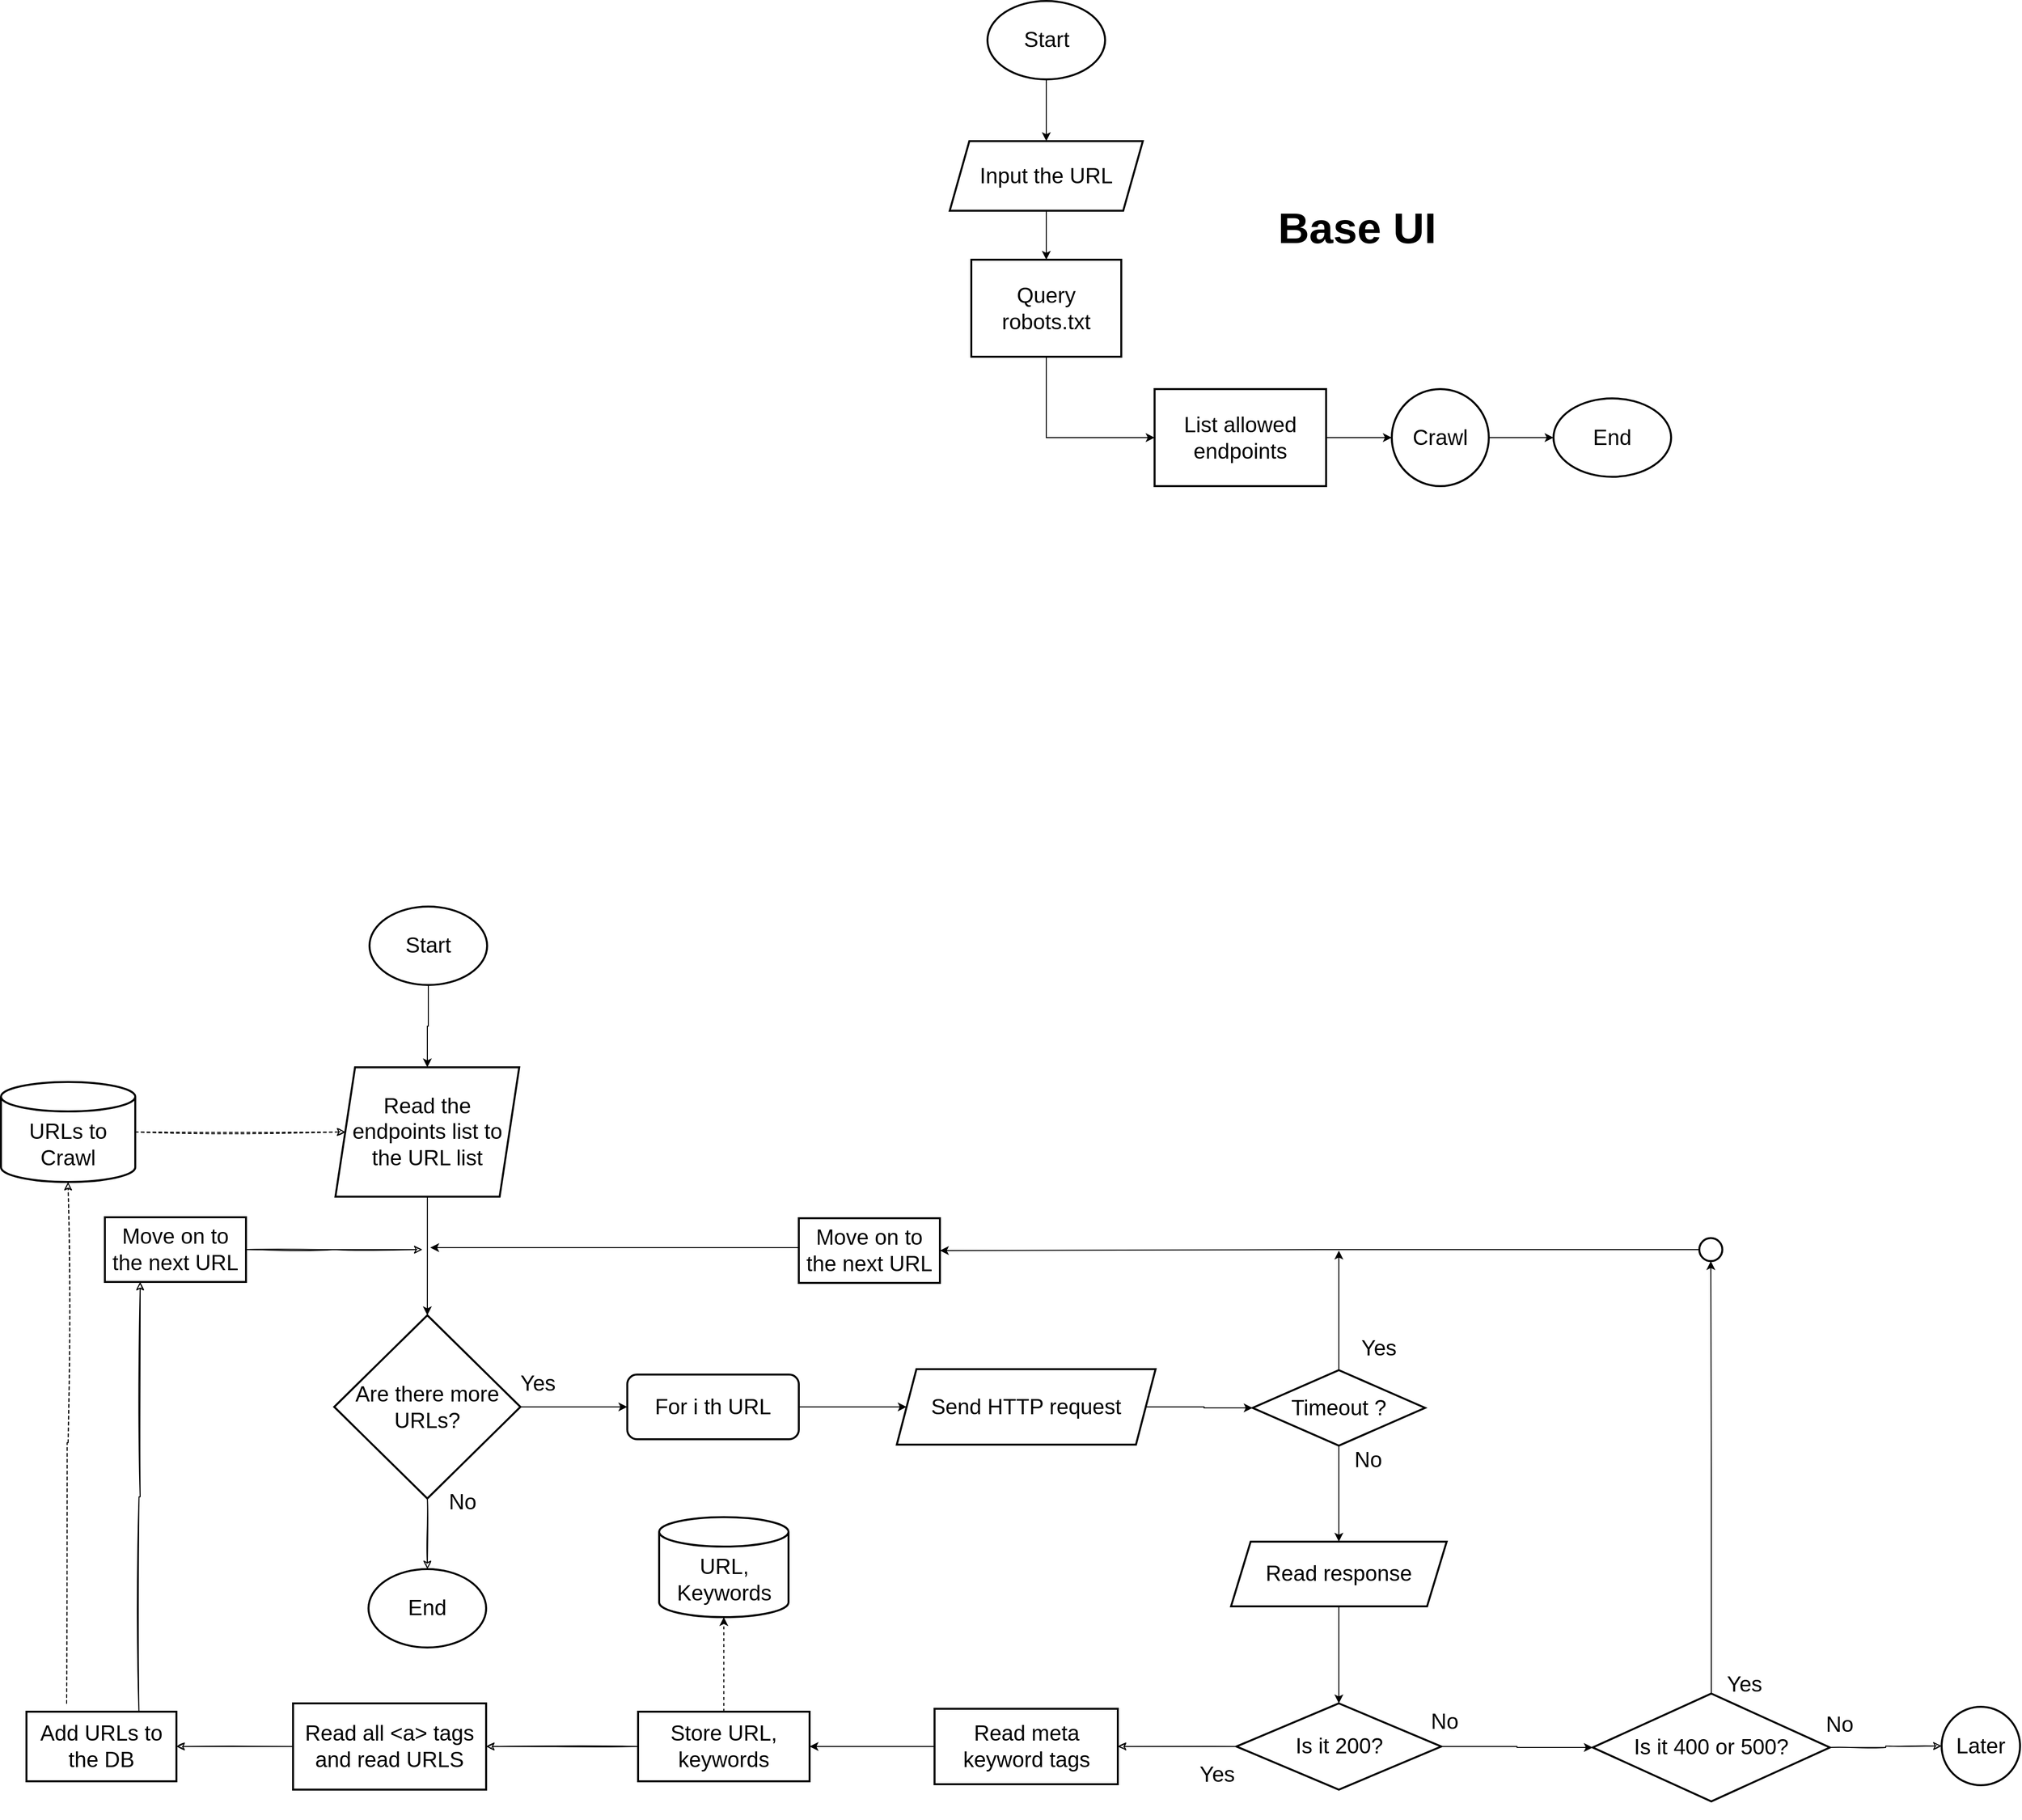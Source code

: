 <mxfile version="20.6.2" type="device"><diagram id="cZR2GcxtPwBJmY5NvZAr" name="Page-1"><mxGraphModel dx="4295" dy="1548" grid="1" gridSize="11" guides="1" tooltips="1" connect="1" arrows="1" fold="1" page="1" pageScale="1" pageWidth="1700" pageHeight="1100" math="0" shadow="0"><root><mxCell id="0"/><mxCell id="1" parent="0"/><mxCell id="v8fiwkQRdYRGYKi5AlX2-26" value="" style="group" parent="1" vertex="1" connectable="0"><mxGeometry x="429" y="264" width="736" height="495" as="geometry"/></mxCell><mxCell id="v8fiwkQRdYRGYKi5AlX2-3" value="Input the URL" style="shape=parallelogram;perimeter=parallelogramPerimeter;whiteSpace=wrap;html=1;fixedSize=1;strokeWidth=2;fontSize=22;" parent="v8fiwkQRdYRGYKi5AlX2-26" vertex="1"><mxGeometry y="143" width="197" height="71" as="geometry"/></mxCell><mxCell id="v8fiwkQRdYRGYKi5AlX2-5" style="edgeStyle=orthogonalEdgeStyle;rounded=0;orthogonalLoop=1;jettySize=auto;html=1;fontSize=22;jumpSize=6;" parent="v8fiwkQRdYRGYKi5AlX2-26" source="v8fiwkQRdYRGYKi5AlX2-4" target="v8fiwkQRdYRGYKi5AlX2-3" edge="1"><mxGeometry relative="1" as="geometry"/></mxCell><mxCell id="v8fiwkQRdYRGYKi5AlX2-4" value="Start" style="ellipse;whiteSpace=wrap;html=1;strokeWidth=2;fontSize=22;" parent="v8fiwkQRdYRGYKi5AlX2-26" vertex="1"><mxGeometry x="38.5" width="120" height="80" as="geometry"/></mxCell><mxCell id="v8fiwkQRdYRGYKi5AlX2-7" value="Query robots.txt" style="rounded=0;whiteSpace=wrap;html=1;strokeWidth=2;fontSize=22;" parent="v8fiwkQRdYRGYKi5AlX2-26" vertex="1"><mxGeometry x="22" y="264" width="153" height="99" as="geometry"/></mxCell><mxCell id="v8fiwkQRdYRGYKi5AlX2-8" style="edgeStyle=orthogonalEdgeStyle;rounded=0;jumpSize=6;orthogonalLoop=1;jettySize=auto;html=1;exitX=0.5;exitY=1;exitDx=0;exitDy=0;entryX=0.5;entryY=0;entryDx=0;entryDy=0;fontSize=22;" parent="v8fiwkQRdYRGYKi5AlX2-26" source="v8fiwkQRdYRGYKi5AlX2-3" target="v8fiwkQRdYRGYKi5AlX2-7" edge="1"><mxGeometry relative="1" as="geometry"/></mxCell><mxCell id="v8fiwkQRdYRGYKi5AlX2-10" value="List allowed endpoints" style="rounded=0;whiteSpace=wrap;html=1;strokeWidth=2;fontSize=22;" parent="v8fiwkQRdYRGYKi5AlX2-26" vertex="1"><mxGeometry x="209" y="396" width="175" height="99" as="geometry"/></mxCell><mxCell id="v8fiwkQRdYRGYKi5AlX2-11" style="edgeStyle=orthogonalEdgeStyle;rounded=0;jumpSize=6;orthogonalLoop=1;jettySize=auto;html=1;exitX=0.5;exitY=1;exitDx=0;exitDy=0;entryX=0;entryY=0.5;entryDx=0;entryDy=0;fontSize=22;" parent="v8fiwkQRdYRGYKi5AlX2-26" source="v8fiwkQRdYRGYKi5AlX2-7" target="v8fiwkQRdYRGYKi5AlX2-10" edge="1"><mxGeometry relative="1" as="geometry"/></mxCell><mxCell id="v8fiwkQRdYRGYKi5AlX2-16" value="Crawl" style="ellipse;whiteSpace=wrap;html=1;aspect=fixed;strokeWidth=2;fontSize=22;" parent="v8fiwkQRdYRGYKi5AlX2-26" vertex="1"><mxGeometry x="451" y="396" width="99" height="99" as="geometry"/></mxCell><mxCell id="v8fiwkQRdYRGYKi5AlX2-22" style="edgeStyle=orthogonalEdgeStyle;rounded=0;jumpSize=6;orthogonalLoop=1;jettySize=auto;html=1;entryX=0;entryY=0.5;entryDx=0;entryDy=0;fontSize=22;" parent="v8fiwkQRdYRGYKi5AlX2-26" source="v8fiwkQRdYRGYKi5AlX2-10" target="v8fiwkQRdYRGYKi5AlX2-16" edge="1"><mxGeometry relative="1" as="geometry"/></mxCell><mxCell id="v8fiwkQRdYRGYKi5AlX2-23" value="End" style="ellipse;whiteSpace=wrap;html=1;strokeWidth=2;fontSize=22;" parent="v8fiwkQRdYRGYKi5AlX2-26" vertex="1"><mxGeometry x="616" y="405.5" width="120" height="80" as="geometry"/></mxCell><mxCell id="v8fiwkQRdYRGYKi5AlX2-24" style="edgeStyle=orthogonalEdgeStyle;rounded=0;jumpSize=6;orthogonalLoop=1;jettySize=auto;html=1;exitX=1;exitY=0.5;exitDx=0;exitDy=0;entryX=0;entryY=0.5;entryDx=0;entryDy=0;fontSize=22;" parent="v8fiwkQRdYRGYKi5AlX2-26" source="v8fiwkQRdYRGYKi5AlX2-16" target="v8fiwkQRdYRGYKi5AlX2-23" edge="1"><mxGeometry relative="1" as="geometry"/></mxCell><mxCell id="v8fiwkQRdYRGYKi5AlX2-25" value="&lt;h1&gt;Base UI&lt;/h1&gt;" style="text;html=1;strokeColor=none;fillColor=none;spacing=5;spacingTop=-20;whiteSpace=wrap;overflow=hidden;rounded=0;strokeWidth=2;fontSize=22;" parent="v8fiwkQRdYRGYKi5AlX2-26" vertex="1"><mxGeometry x="330" y="187" width="190" height="120" as="geometry"/></mxCell><mxCell id="v8fiwkQRdYRGYKi5AlX2-33" style="edgeStyle=orthogonalEdgeStyle;rounded=0;jumpSize=6;orthogonalLoop=1;jettySize=auto;html=1;entryX=0.5;entryY=0;entryDx=0;entryDy=0;fontSize=22;" parent="1" source="v8fiwkQRdYRGYKi5AlX2-31" target="v8fiwkQRdYRGYKi5AlX2-32" edge="1"><mxGeometry relative="1" as="geometry"/></mxCell><mxCell id="v8fiwkQRdYRGYKi5AlX2-31" value="Start" style="ellipse;whiteSpace=wrap;html=1;strokeWidth=2;fontSize=22;" parent="1" vertex="1"><mxGeometry x="-163" y="1188" width="120" height="80" as="geometry"/></mxCell><mxCell id="v8fiwkQRdYRGYKi5AlX2-35" style="edgeStyle=orthogonalEdgeStyle;rounded=0;jumpSize=6;orthogonalLoop=1;jettySize=auto;html=1;entryX=0.5;entryY=0;entryDx=0;entryDy=0;fontSize=22;" parent="1" source="v8fiwkQRdYRGYKi5AlX2-32" target="v8fiwkQRdYRGYKi5AlX2-34" edge="1"><mxGeometry relative="1" as="geometry"/></mxCell><mxCell id="v8fiwkQRdYRGYKi5AlX2-32" value="Read the endpoints list to the URL list" style="shape=parallelogram;perimeter=parallelogramPerimeter;whiteSpace=wrap;html=1;fixedSize=1;strokeWidth=2;fontSize=22;" parent="1" vertex="1"><mxGeometry x="-197.75" y="1352" width="187.5" height="132" as="geometry"/></mxCell><mxCell id="v8fiwkQRdYRGYKi5AlX2-37" style="edgeStyle=orthogonalEdgeStyle;rounded=0;jumpSize=6;orthogonalLoop=1;jettySize=auto;html=1;entryX=0;entryY=0.5;entryDx=0;entryDy=0;fontSize=22;" parent="1" source="v8fiwkQRdYRGYKi5AlX2-34" target="v8fiwkQRdYRGYKi5AlX2-36" edge="1"><mxGeometry relative="1" as="geometry"/></mxCell><mxCell id="v8fiwkQRdYRGYKi5AlX2-39" style="edgeStyle=orthogonalEdgeStyle;rounded=0;jumpSize=6;orthogonalLoop=1;jettySize=auto;html=1;entryX=0;entryY=0.5;entryDx=0;entryDy=0;fontSize=22;" parent="1" source="v8fiwkQRdYRGYKi5AlX2-36" target="v8fiwkQRdYRGYKi5AlX2-38" edge="1"><mxGeometry relative="1" as="geometry"/></mxCell><mxCell id="v8fiwkQRdYRGYKi5AlX2-36" value="For i th URL" style="rounded=1;whiteSpace=wrap;html=1;strokeWidth=2;fontSize=22;" parent="1" vertex="1"><mxGeometry x="100" y="1665.5" width="175" height="66" as="geometry"/></mxCell><mxCell id="v8fiwkQRdYRGYKi5AlX2-43" style="edgeStyle=orthogonalEdgeStyle;rounded=0;jumpSize=6;orthogonalLoop=1;jettySize=auto;html=1;entryX=0;entryY=0.5;entryDx=0;entryDy=0;fontSize=22;" parent="1" source="v8fiwkQRdYRGYKi5AlX2-38" target="v8fiwkQRdYRGYKi5AlX2-42" edge="1"><mxGeometry relative="1" as="geometry"/></mxCell><mxCell id="v8fiwkQRdYRGYKi5AlX2-38" value="Send HTTP request" style="shape=parallelogram;perimeter=parallelogramPerimeter;whiteSpace=wrap;html=1;fixedSize=1;strokeWidth=2;fontSize=22;" parent="1" vertex="1"><mxGeometry x="375" y="1660" width="264" height="77" as="geometry"/></mxCell><mxCell id="ddEzLwWkRJKWU8Ji4nJ2-12" style="edgeStyle=orthogonalEdgeStyle;rounded=0;orthogonalLoop=1;jettySize=auto;html=1;entryX=0.5;entryY=0;entryDx=0;entryDy=0;fontSize=22;" edge="1" parent="1" source="v8fiwkQRdYRGYKi5AlX2-40" target="ddEzLwWkRJKWU8Ji4nJ2-11"><mxGeometry relative="1" as="geometry"/></mxCell><mxCell id="v8fiwkQRdYRGYKi5AlX2-40" value="Read response" style="shape=parallelogram;perimeter=parallelogramPerimeter;whiteSpace=wrap;html=1;fixedSize=1;strokeWidth=2;fontSize=22;" parent="1" vertex="1"><mxGeometry x="716" y="1836" width="220" height="66" as="geometry"/></mxCell><mxCell id="v8fiwkQRdYRGYKi5AlX2-44" style="edgeStyle=orthogonalEdgeStyle;rounded=0;jumpSize=6;orthogonalLoop=1;jettySize=auto;html=1;exitX=0.5;exitY=1;exitDx=0;exitDy=0;entryX=0.5;entryY=0;entryDx=0;entryDy=0;fontSize=22;" parent="1" source="v8fiwkQRdYRGYKi5AlX2-42" target="v8fiwkQRdYRGYKi5AlX2-40" edge="1"><mxGeometry relative="1" as="geometry"/></mxCell><mxCell id="ddEzLwWkRJKWU8Ji4nJ2-7" value="" style="group" vertex="1" connectable="0" parent="1"><mxGeometry x="-199" y="1605" width="238" height="206" as="geometry"/></mxCell><mxCell id="v8fiwkQRdYRGYKi5AlX2-52" value="" style="group" parent="ddEzLwWkRJKWU8Ji4nJ2-7" vertex="1" connectable="0"><mxGeometry width="190" height="206" as="geometry"/></mxCell><mxCell id="v8fiwkQRdYRGYKi5AlX2-34" value="Are there more URLs?" style="rhombus;whiteSpace=wrap;html=1;strokeWidth=2;fontSize=22;" parent="v8fiwkQRdYRGYKi5AlX2-52" vertex="1"><mxGeometry width="190" height="187" as="geometry"/></mxCell><mxCell id="v8fiwkQRdYRGYKi5AlX2-51" value="No" style="text;html=1;strokeColor=none;fillColor=none;align=center;verticalAlign=middle;whiteSpace=wrap;rounded=0;strokeWidth=2;fontSize=22;" parent="v8fiwkQRdYRGYKi5AlX2-52" vertex="1"><mxGeometry x="101" y="176" width="60" height="30" as="geometry"/></mxCell><mxCell id="ddEzLwWkRJKWU8Ji4nJ2-6" value="&lt;font style=&quot;font-size: 22px;&quot;&gt;Yes&lt;/font&gt;" style="text;html=1;strokeColor=none;fillColor=none;align=center;verticalAlign=middle;whiteSpace=wrap;rounded=0;fontSize=22;" vertex="1" parent="ddEzLwWkRJKWU8Ji4nJ2-7"><mxGeometry x="178" y="55" width="60" height="30" as="geometry"/></mxCell><mxCell id="ddEzLwWkRJKWU8Ji4nJ2-8" value="" style="group" vertex="1" connectable="0" parent="1"><mxGeometry x="738" y="1624" width="176" height="144" as="geometry"/></mxCell><mxCell id="v8fiwkQRdYRGYKi5AlX2-50" value="" style="group" parent="ddEzLwWkRJKWU8Ji4nJ2-8" vertex="1" connectable="0"><mxGeometry y="37" width="176" height="107" as="geometry"/></mxCell><mxCell id="v8fiwkQRdYRGYKi5AlX2-42" value="Timeout ?" style="rhombus;whiteSpace=wrap;html=1;strokeWidth=2;fontSize=22;" parent="v8fiwkQRdYRGYKi5AlX2-50" vertex="1"><mxGeometry width="176" height="77" as="geometry"/></mxCell><mxCell id="v8fiwkQRdYRGYKi5AlX2-45" value="No" style="text;html=1;strokeColor=none;fillColor=none;align=center;verticalAlign=middle;whiteSpace=wrap;rounded=0;strokeWidth=2;fontSize=22;" parent="v8fiwkQRdYRGYKi5AlX2-50" vertex="1"><mxGeometry x="88" y="77" width="60" height="30" as="geometry"/></mxCell><mxCell id="ddEzLwWkRJKWU8Ji4nJ2-4" value="&lt;font style=&quot;font-size: 22px;&quot;&gt;Yes&lt;/font&gt;" style="text;html=1;strokeColor=none;fillColor=none;align=center;verticalAlign=middle;whiteSpace=wrap;rounded=0;fontSize=22;" vertex="1" parent="ddEzLwWkRJKWU8Ji4nJ2-8"><mxGeometry x="99" width="60" height="30" as="geometry"/></mxCell><mxCell id="ddEzLwWkRJKWU8Ji4nJ2-16" style="edgeStyle=orthogonalEdgeStyle;rounded=0;orthogonalLoop=1;jettySize=auto;html=1;entryX=0;entryY=0.5;entryDx=0;entryDy=0;fontSize=22;" edge="1" parent="1" source="ddEzLwWkRJKWU8Ji4nJ2-11" target="ddEzLwWkRJKWU8Ji4nJ2-13"><mxGeometry relative="1" as="geometry"/></mxCell><mxCell id="ddEzLwWkRJKWU8Ji4nJ2-18" style="edgeStyle=orthogonalEdgeStyle;rounded=0;orthogonalLoop=1;jettySize=auto;html=1;exitX=0.5;exitY=0;exitDx=0;exitDy=0;entryX=0.5;entryY=1;entryDx=0;entryDy=0;fontSize=22;" edge="1" parent="1" source="ddEzLwWkRJKWU8Ji4nJ2-13" target="ddEzLwWkRJKWU8Ji4nJ2-17"><mxGeometry relative="1" as="geometry"/></mxCell><mxCell id="ddEzLwWkRJKWU8Ji4nJ2-26" style="edgeStyle=orthogonalEdgeStyle;rounded=0;orthogonalLoop=1;jettySize=auto;html=1;entryX=1;entryY=0.5;entryDx=0;entryDy=0;fontSize=22;" edge="1" parent="1" source="ddEzLwWkRJKWU8Ji4nJ2-17" target="ddEzLwWkRJKWU8Ji4nJ2-25"><mxGeometry relative="1" as="geometry"/></mxCell><mxCell id="ddEzLwWkRJKWU8Ji4nJ2-17" value="" style="ellipse;whiteSpace=wrap;html=1;aspect=fixed;strokeWidth=2;fontSize=22;" vertex="1" parent="1"><mxGeometry x="1193.75" y="1526.25" width="23.5" height="23.5" as="geometry"/></mxCell><mxCell id="ddEzLwWkRJKWU8Ji4nJ2-22" style="edgeStyle=orthogonalEdgeStyle;rounded=0;orthogonalLoop=1;jettySize=auto;html=1;fontSize=22;" edge="1" parent="1" source="v8fiwkQRdYRGYKi5AlX2-42"><mxGeometry relative="1" as="geometry"><mxPoint x="826" y="1539" as="targetPoint"/></mxGeometry></mxCell><mxCell id="ddEzLwWkRJKWU8Ji4nJ2-27" style="edgeStyle=orthogonalEdgeStyle;rounded=0;orthogonalLoop=1;jettySize=auto;html=1;fontSize=22;" edge="1" parent="1"><mxGeometry relative="1" as="geometry"><mxPoint x="-101.0" y="1536" as="targetPoint"/><mxPoint x="283" y="1536" as="sourcePoint"/></mxGeometry></mxCell><mxCell id="ddEzLwWkRJKWU8Ji4nJ2-25" value="Move on to the next URL" style="rounded=0;whiteSpace=wrap;html=1;strokeWidth=2;fontSize=22;" vertex="1" parent="1"><mxGeometry x="275" y="1506" width="144" height="66" as="geometry"/></mxCell><mxCell id="ddEzLwWkRJKWU8Ji4nJ2-35" value="" style="group" vertex="1" connectable="0" parent="1"><mxGeometry x="1101" y="1971" width="242" height="140" as="geometry"/></mxCell><mxCell id="ddEzLwWkRJKWU8Ji4nJ2-31" value="" style="group" vertex="1" connectable="0" parent="ddEzLwWkRJKWU8Ji4nJ2-35"><mxGeometry y="30" width="242" height="110" as="geometry"/></mxCell><mxCell id="ddEzLwWkRJKWU8Ji4nJ2-13" value="Is it 400 or 500?" style="rhombus;whiteSpace=wrap;html=1;strokeWidth=2;fontSize=22;" vertex="1" parent="ddEzLwWkRJKWU8Ji4nJ2-31"><mxGeometry x="-16" y="-10" width="242" height="110" as="geometry"/></mxCell><mxCell id="ddEzLwWkRJKWU8Ji4nJ2-34" value="&lt;font style=&quot;font-size: 22px;&quot;&gt;Yes&lt;/font&gt;" style="text;html=1;strokeColor=none;fillColor=none;align=center;verticalAlign=middle;whiteSpace=wrap;rounded=0;fontSize=22;" vertex="1" parent="ddEzLwWkRJKWU8Ji4nJ2-35"><mxGeometry x="109" y="-4" width="60" height="30" as="geometry"/></mxCell><mxCell id="ddEzLwWkRJKWU8Ji4nJ2-36" value="" style="group" vertex="1" connectable="0" parent="1"><mxGeometry x="721.5" y="2001" width="242.5" height="118" as="geometry"/></mxCell><mxCell id="ddEzLwWkRJKWU8Ji4nJ2-30" value="" style="group" vertex="1" connectable="0" parent="ddEzLwWkRJKWU8Ji4nJ2-36"><mxGeometry width="242.5" height="88" as="geometry"/></mxCell><mxCell id="ddEzLwWkRJKWU8Ji4nJ2-11" value="Is it 200?" style="rhombus;whiteSpace=wrap;html=1;fontSize=22;strokeWidth=2;" vertex="1" parent="ddEzLwWkRJKWU8Ji4nJ2-30"><mxGeometry width="209" height="88" as="geometry"/></mxCell><mxCell id="ddEzLwWkRJKWU8Ji4nJ2-29" value="No" style="text;html=1;strokeColor=none;fillColor=none;align=center;verticalAlign=middle;whiteSpace=wrap;rounded=0;strokeWidth=2;fontSize=22;" vertex="1" parent="ddEzLwWkRJKWU8Ji4nJ2-30"><mxGeometry x="182.5" y="4" width="60" height="30" as="geometry"/></mxCell><mxCell id="ddEzLwWkRJKWU8Ji4nJ2-33" value="&lt;font style=&quot;font-size: 22px;&quot;&gt;Yes&lt;/font&gt;" style="text;html=1;strokeColor=none;fillColor=none;align=center;verticalAlign=middle;whiteSpace=wrap;rounded=0;fontSize=22;" vertex="1" parent="ddEzLwWkRJKWU8Ji4nJ2-30"><mxGeometry x="-49.5" y="58" width="60" height="30" as="geometry"/></mxCell><mxCell id="ddEzLwWkRJKWU8Ji4nJ2-28" value="No" style="text;html=1;strokeColor=none;fillColor=none;align=center;verticalAlign=middle;whiteSpace=wrap;rounded=0;strokeWidth=2;fontSize=22;" vertex="1" parent="1"><mxGeometry x="1307" y="2008" width="60" height="30" as="geometry"/></mxCell><mxCell id="ddEzLwWkRJKWU8Ji4nJ2-43" style="edgeStyle=orthogonalEdgeStyle;rounded=0;orthogonalLoop=1;jettySize=auto;html=1;entryX=1;entryY=0.5;entryDx=0;entryDy=0;fontSize=22;" edge="1" parent="1" source="ddEzLwWkRJKWU8Ji4nJ2-38" target="ddEzLwWkRJKWU8Ji4nJ2-42"><mxGeometry relative="1" as="geometry"/></mxCell><mxCell id="ddEzLwWkRJKWU8Ji4nJ2-38" value="Read meta keyword tags" style="rounded=0;whiteSpace=wrap;html=1;strokeWidth=2;fontSize=22;" vertex="1" parent="1"><mxGeometry x="413.5" y="2006.5" width="187" height="77" as="geometry"/></mxCell><mxCell id="ddEzLwWkRJKWU8Ji4nJ2-40" value="URL, Keywords" style="shape=cylinder3;whiteSpace=wrap;html=1;boundedLbl=1;backgroundOutline=1;size=15;strokeWidth=2;fontSize=22;" vertex="1" parent="1"><mxGeometry x="132.5" y="1811" width="132" height="102" as="geometry"/></mxCell><mxCell id="ddEzLwWkRJKWU8Ji4nJ2-44" style="edgeStyle=orthogonalEdgeStyle;rounded=0;orthogonalLoop=1;jettySize=auto;html=1;fontSize=22;strokeColor=default;dashed=1;" edge="1" parent="1" source="ddEzLwWkRJKWU8Ji4nJ2-42" target="ddEzLwWkRJKWU8Ji4nJ2-40"><mxGeometry relative="1" as="geometry"/></mxCell><mxCell id="ddEzLwWkRJKWU8Ji4nJ2-48" style="edgeStyle=orthogonalEdgeStyle;rounded=0;sketch=1;orthogonalLoop=1;jettySize=auto;html=1;entryX=1;entryY=0.5;entryDx=0;entryDy=0;strokeColor=default;fontSize=22;" edge="1" parent="1" source="ddEzLwWkRJKWU8Ji4nJ2-42" target="ddEzLwWkRJKWU8Ji4nJ2-47"><mxGeometry relative="1" as="geometry"/></mxCell><mxCell id="ddEzLwWkRJKWU8Ji4nJ2-42" value="Store URL, keywords" style="rounded=0;whiteSpace=wrap;html=1;strokeWidth=2;fontSize=22;" vertex="1" parent="1"><mxGeometry x="111" y="2009.5" width="175" height="71" as="geometry"/></mxCell><mxCell id="ddEzLwWkRJKWU8Ji4nJ2-53" style="edgeStyle=orthogonalEdgeStyle;rounded=0;sketch=1;orthogonalLoop=1;jettySize=auto;html=1;entryX=1;entryY=0.5;entryDx=0;entryDy=0;strokeColor=default;fontSize=22;" edge="1" parent="1" source="ddEzLwWkRJKWU8Ji4nJ2-47" target="ddEzLwWkRJKWU8Ji4nJ2-51"><mxGeometry relative="1" as="geometry"/></mxCell><mxCell id="ddEzLwWkRJKWU8Ji4nJ2-47" value="Read all &amp;lt;a&amp;gt; tags and read URLS" style="rounded=0;whiteSpace=wrap;html=1;strokeWidth=2;fontSize=22;" vertex="1" parent="1"><mxGeometry x="-241" y="2001" width="197" height="88" as="geometry"/></mxCell><mxCell id="ddEzLwWkRJKWU8Ji4nJ2-50" style="edgeStyle=orthogonalEdgeStyle;rounded=0;sketch=1;orthogonalLoop=1;jettySize=auto;html=1;entryX=0;entryY=0.5;entryDx=0;entryDy=0;strokeColor=default;fontSize=22;dashed=1;" edge="1" parent="1" source="ddEzLwWkRJKWU8Ji4nJ2-49" target="v8fiwkQRdYRGYKi5AlX2-32"><mxGeometry relative="1" as="geometry"/></mxCell><mxCell id="ddEzLwWkRJKWU8Ji4nJ2-49" value="URLs to Crawl" style="shape=cylinder3;whiteSpace=wrap;html=1;boundedLbl=1;backgroundOutline=1;size=15;strokeWidth=2;fontSize=22;" vertex="1" parent="1"><mxGeometry x="-539" y="1367" width="137" height="102" as="geometry"/></mxCell><mxCell id="ddEzLwWkRJKWU8Ji4nJ2-52" style="edgeStyle=orthogonalEdgeStyle;rounded=0;sketch=1;orthogonalLoop=1;jettySize=auto;html=1;entryX=0.5;entryY=1;entryDx=0;entryDy=0;entryPerimeter=0;dashed=1;strokeColor=default;fontSize=22;" edge="1" parent="1" target="ddEzLwWkRJKWU8Ji4nJ2-49"><mxGeometry relative="1" as="geometry"><mxPoint x="-472" y="2001" as="sourcePoint"/></mxGeometry></mxCell><mxCell id="ddEzLwWkRJKWU8Ji4nJ2-59" style="edgeStyle=orthogonalEdgeStyle;rounded=0;sketch=1;orthogonalLoop=1;jettySize=auto;html=1;exitX=0.75;exitY=0;exitDx=0;exitDy=0;entryX=0.25;entryY=1;entryDx=0;entryDy=0;strokeColor=default;fontSize=22;" edge="1" parent="1" source="ddEzLwWkRJKWU8Ji4nJ2-51" target="ddEzLwWkRJKWU8Ji4nJ2-58"><mxGeometry relative="1" as="geometry"/></mxCell><mxCell id="ddEzLwWkRJKWU8Ji4nJ2-51" value="Add URLs to the DB" style="rounded=0;whiteSpace=wrap;html=1;strokeWidth=2;fontSize=22;" vertex="1" parent="1"><mxGeometry x="-513" y="2009.5" width="153" height="71" as="geometry"/></mxCell><mxCell id="ddEzLwWkRJKWU8Ji4nJ2-55" style="edgeStyle=orthogonalEdgeStyle;rounded=0;sketch=1;orthogonalLoop=1;jettySize=auto;html=1;entryX=1;entryY=0.5;entryDx=0;entryDy=0;strokeColor=default;fontSize=22;" edge="1" parent="1" source="ddEzLwWkRJKWU8Ji4nJ2-11" target="ddEzLwWkRJKWU8Ji4nJ2-38"><mxGeometry relative="1" as="geometry"/></mxCell><mxCell id="ddEzLwWkRJKWU8Ji4nJ2-62" style="edgeStyle=orthogonalEdgeStyle;rounded=0;sketch=1;orthogonalLoop=1;jettySize=auto;html=1;strokeColor=default;fontSize=22;" edge="1" parent="1" source="ddEzLwWkRJKWU8Ji4nJ2-58"><mxGeometry relative="1" as="geometry"><mxPoint x="-109.0" y="1538" as="targetPoint"/></mxGeometry></mxCell><mxCell id="ddEzLwWkRJKWU8Ji4nJ2-58" value="Move on to the next URL" style="rounded=0;whiteSpace=wrap;html=1;strokeWidth=2;fontSize=22;" vertex="1" parent="1"><mxGeometry x="-433" y="1505" width="144" height="66" as="geometry"/></mxCell><mxCell id="ddEzLwWkRJKWU8Ji4nJ2-63" value="End" style="ellipse;whiteSpace=wrap;html=1;strokeWidth=2;fontSize=22;" vertex="1" parent="1"><mxGeometry x="-164" y="1864" width="120" height="80" as="geometry"/></mxCell><mxCell id="ddEzLwWkRJKWU8Ji4nJ2-64" style="edgeStyle=orthogonalEdgeStyle;rounded=0;sketch=1;orthogonalLoop=1;jettySize=auto;html=1;entryX=0.5;entryY=0;entryDx=0;entryDy=0;strokeColor=default;fontSize=22;" edge="1" parent="1" source="v8fiwkQRdYRGYKi5AlX2-34" target="ddEzLwWkRJKWU8Ji4nJ2-63"><mxGeometry relative="1" as="geometry"/></mxCell><mxCell id="ddEzLwWkRJKWU8Ji4nJ2-66" value="Later" style="ellipse;whiteSpace=wrap;html=1;aspect=fixed;strokeWidth=2;fontSize=22;" vertex="1" parent="1"><mxGeometry x="1441" y="2004.5" width="80" height="80" as="geometry"/></mxCell><mxCell id="ddEzLwWkRJKWU8Ji4nJ2-67" style="edgeStyle=orthogonalEdgeStyle;rounded=0;sketch=1;orthogonalLoop=1;jettySize=auto;html=1;entryX=0;entryY=0.5;entryDx=0;entryDy=0;strokeColor=default;fontSize=22;" edge="1" parent="1" source="ddEzLwWkRJKWU8Ji4nJ2-13" target="ddEzLwWkRJKWU8Ji4nJ2-66"><mxGeometry relative="1" as="geometry"/></mxCell></root></mxGraphModel></diagram></mxfile>